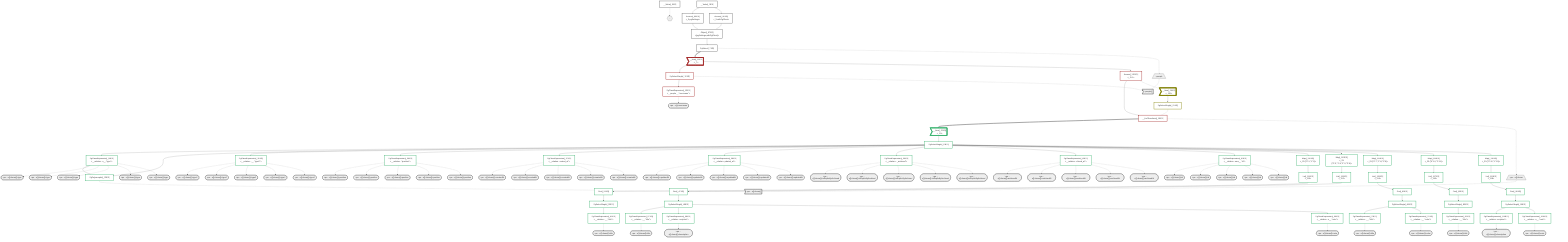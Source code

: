 graph TD
    classDef path fill:#eee,stroke:#000
    classDef plan fill:#fff,stroke-width:3px
    classDef itemplan fill:#fff,stroke-width:6px
    classDef sideeffectplan fill:#f00,stroke-width:6px

    %% subgraph fields
    P1{{"~"}}:::path
    P2[/">people"\]:::path
    P3>">people[]"]:::path
    P2 -.- P3
    P4([">pe…e[]>username"]):::path
    %% P3 -.-> P4
    P5[/">pe…e[]>items"\]:::path
    P6>">pe…e[]>items[]"]:::path
    P5 -.- P6
    P7([">pe…e[]>items[]>id"]):::path
    %% P6 -.-> P7
    P8([">pe…e[]>items[]>type"]):::path
    %% P6 -.-> P8
    P9([">pe…e[]>items[]>type2"]):::path
    %% P6 -.-> P9
    P10([">pe…e[]>items[]>position"]):::path
    %% P6 -.-> P10
    P11([">pe…e[]>items[]>createdAt"]):::path
    %% P6 -.-> P11
    P12([">pe…e[]>items[]>updatedAt"]):::path
    %% P6 -.-> P12
    P13([">pe…e[]>items[]>isExplicitlyArchived"]):::path
    %% P6 -.-> P13
    P14([">pe…e[]>items[]>archivedAt"]):::path
    %% P6 -.-> P14
    P15([">pe…e[]>items[]>title"]):::path
    %% P6 -.-> P15
    P16([">pe…e[]>items[]>id"]):::path
    %% P6 -.-> P16
    P17([">pe…e[]>items[]>type"]):::path
    %% P6 -.-> P17
    P18([">pe…e[]>items[]>type2"]):::path
    %% P6 -.-> P18
    P19([">pe…e[]>items[]>position"]):::path
    %% P6 -.-> P19
    P20([">pe…e[]>items[]>createdAt"]):::path
    %% P6 -.-> P20
    P21([">pe…e[]>items[]>updatedAt"]):::path
    %% P6 -.-> P21
    P22([">pe…e[]>items[]>isExplicitlyArchived"]):::path
    %% P6 -.-> P22
    P23([">pe…e[]>items[]>archivedAt"]):::path
    %% P6 -.-> P23
    P24([">pe…e[]>items[]>title"]):::path
    %% P6 -.-> P24
    P25([">pe…e[]>items[]>description"]):::path
    %% P6 -.-> P25
    P26([">pe…e[]>items[]>note"]):::path
    %% P6 -.-> P26
    P27([">pe…e[]>items[]>id"]):::path
    %% P6 -.-> P27
    P28([">pe…e[]>items[]>type"]):::path
    %% P6 -.-> P28
    P29([">pe…e[]>items[]>type2"]):::path
    %% P6 -.-> P29
    P30([">pe…e[]>items[]>position"]):::path
    %% P6 -.-> P30
    P31([">pe…e[]>items[]>createdAt"]):::path
    %% P6 -.-> P31
    P32([">pe…e[]>items[]>updatedAt"]):::path
    %% P6 -.-> P32
    P33([">pe…e[]>items[]>isExplicitlyArchived"]):::path
    %% P6 -.-> P33
    P34([">pe…e[]>items[]>archivedAt"]):::path
    %% P6 -.-> P34
    P35([">pe…e[]>items[]>title"]):::path
    %% P6 -.-> P35
    P36([">pe…e[]>items[]>color"]):::path
    %% P6 -.-> P36
    P37([">pe…e[]>items[]>id"]):::path
    %% P6 -.-> P37
    P38([">pe…e[]>items[]>type"]):::path
    %% P6 -.-> P38
    P39([">pe…e[]>items[]>type2"]):::path
    %% P6 -.-> P39
    P40([">pe…e[]>items[]>position"]):::path
    %% P6 -.-> P40
    P41([">pe…e[]>items[]>createdAt"]):::path
    %% P6 -.-> P41
    P42([">pe…e[]>items[]>updatedAt"]):::path
    %% P6 -.-> P42
    P43([">pe…e[]>items[]>isExplicitlyArchived"]):::path
    %% P6 -.-> P43
    P44([">pe…e[]>items[]>archivedAt"]):::path
    %% P6 -.-> P44
    P45([">pe…e[]>items[]>title"]):::path
    %% P6 -.-> P45
    P46([">pe…e[]>items[]>id"]):::path
    %% P6 -.-> P46
    P47([">pe…e[]>items[]>type"]):::path
    %% P6 -.-> P47
    P48([">pe…e[]>items[]>type2"]):::path
    %% P6 -.-> P48
    P49([">pe…e[]>items[]>position"]):::path
    %% P6 -.-> P49
    P50([">pe…e[]>items[]>createdAt"]):::path
    %% P6 -.-> P50
    P51([">pe…e[]>items[]>updatedAt"]):::path
    %% P6 -.-> P51
    P52([">pe…e[]>items[]>isExplicitlyArchived"]):::path
    %% P6 -.-> P52
    P53([">pe…e[]>items[]>archivedAt"]):::path
    %% P6 -.-> P53
    P54([">pe…e[]>items[]>description"]):::path
    %% P6 -.-> P54
    P55([">pe…e[]>items[]>note"]):::path
    %% P6 -.-> P55
    %% P3 -.-> P5
    %% P1 -.-> P2
    %% end

    %% define plans
    __Value_3["__Value[_3∈0]<br /><context>"]:::plan
    __Value_5["__Value[_5∈0]<br /><rootValue>"]:::plan
    PgSelect_7["PgSelect[_7∈0]<br /><people>"]:::plan
    __Item_11>"__Item[_11∈1]<br /><_7>"]:::itemplan
    PgSelectSingle_12["PgSelectSingle[_12∈1]<br /><people>"]:::plan
    PgClassExpression_13["PgClassExpression[_13∈1]<br /><__people__.#quot;username#quot;>"]:::plan
    __ListTransform_19["__ListTransform[_19∈1]<br /><each:_15>"]:::plan
    __Item_20>"__Item[_20∈2]<br /><_120>"]:::itemplan
    PgSelectSingle_21["PgSelectSingle[_21∈2]<br /><relational_items>"]:::plan
    __Item_22>"__Item[_22∈3]<br /><_19>"]:::itemplan
    PgSelectSingle_23["PgSelectSingle[_23∈3]<br /><relational_items>"]:::plan
    PgClassExpression_24["PgClassExpression[_24∈3]<br /><__relation...s__.#quot;type#quot;>"]:::plan
    PgPolymorphic_25["PgPolymorphic[_25∈3]"]:::plan
    First_31["First[_31∈3]"]:::plan
    PgSelectSingle_32["PgSelectSingle[_32∈3]<br /><relational_topics>"]:::plan
    PgClassExpression_35["PgClassExpression[_35∈3]<br /><__relation...__.#quot;type2#quot;>"]:::plan
    PgClassExpression_36["PgClassExpression[_36∈3]<br /><__relation...#quot;position#quot;>"]:::plan
    PgClassExpression_37["PgClassExpression[_37∈3]<br /><__relation...reated_at#quot;>"]:::plan
    PgClassExpression_38["PgClassExpression[_38∈3]<br /><__relation...pdated_at#quot;>"]:::plan
    PgClassExpression_39["PgClassExpression[_39∈3]<br /><__relation..._archived#quot;>"]:::plan
    PgClassExpression_40["PgClassExpression[_40∈3]<br /><__relation...chived_at#quot;>"]:::plan
    PgClassExpression_41["PgClassExpression[_41∈3]<br /><__relation...__.#quot;title#quot;>"]:::plan
    First_47["First[_47∈3]"]:::plan
    PgSelectSingle_48["PgSelectSingle[_48∈3]<br /><relational_posts>"]:::plan
    PgClassExpression_57["PgClassExpression[_57∈3]<br /><__relation...__.#quot;title#quot;>"]:::plan
    PgClassExpression_58["PgClassExpression[_58∈3]<br /><__relation...scription#quot;>"]:::plan
    PgClassExpression_59["PgClassExpression[_59∈3]<br /><__relation...s__.#quot;note#quot;>"]:::plan
    First_65["First[_65∈3]"]:::plan
    PgSelectSingle_66["PgSelectSingle[_66∈3]<br /><relational_dividers>"]:::plan
    PgClassExpression_75["PgClassExpression[_75∈3]<br /><__relation...__.#quot;title#quot;>"]:::plan
    PgClassExpression_76["PgClassExpression[_76∈3]<br /><__relation...__.#quot;color#quot;>"]:::plan
    First_82["First[_82∈3]"]:::plan
    PgSelectSingle_83["PgSelectSingle[_83∈3]<br /><relational_checklists>"]:::plan
    PgClassExpression_92["PgClassExpression[_92∈3]<br /><__relation...__.#quot;title#quot;>"]:::plan
    PgClassExpression_93["PgClassExpression[_93∈3]<br /><__relation...ems__.#quot;id#quot;>"]:::plan
    Access_95["Access[_95∈0]<br /><_3.pgSettings>"]:::plan
    Access_96["Access[_96∈0]<br /><_3.withPgClient>"]:::plan
    Object_97["Object[_97∈0]<br /><{pgSettings,withPgClient}>"]:::plan
    First_98["First[_98∈3]"]:::plan
    PgSelectSingle_99["PgSelectSingle[_99∈3]<br /><relational_checklist_items>"]:::plan
    PgClassExpression_108["PgClassExpression[_108∈3]<br /><__relation...scription#quot;>"]:::plan
    PgClassExpression_109["PgClassExpression[_109∈3]<br /><__relation...s__.#quot;note#quot;>"]:::plan
    Map_110["Map[_110∈3]<br /><_23:{#quot;0#quot;:1,#quot;1#quot;:2}>"]:::plan
    List_111["List[_111∈3]<br /><_110>"]:::plan
    Map_112["Map[_112∈3]<br /><_23:{#quot;0#quot;:3,#quot;1#quot;:4,#quot;2#quot;:5,#quot;3#quot;:6}>"]:::plan
    List_113["List[_113∈3]<br /><_112>"]:::plan
    Map_114["Map[_114∈3]<br /><_23:{#quot;0#quot;:7,#quot;1#quot;:8,#quot;2#quot;:9}>"]:::plan
    List_115["List[_115∈3]<br /><_114>"]:::plan
    Map_116["Map[_116∈3]<br /><_23:{#quot;0#quot;:10,#quot;1#quot;:11}>"]:::plan
    List_117["List[_117∈3]<br /><_116>"]:::plan
    Map_118["Map[_118∈3]<br /><_23:{#quot;0#quot;:12,#quot;1#quot;:13}>"]:::plan
    List_119["List[_119∈3]<br /><_118>"]:::plan
    Access_120["Access[_120∈1]<br /><_11.1>"]:::plan

    %% plan dependencies
    Object_97 --> PgSelect_7
    PgSelect_7 ==> __Item_11
    __Item_11 --> PgSelectSingle_12
    PgSelectSingle_12 --> PgClassExpression_13
    Access_120 --> __ListTransform_19
    PgSelectSingle_21 -.-> __ListTransform_19
    Access_120 -.-> __Item_20
    __Item_20 --> PgSelectSingle_21
    __ListTransform_19 ==> __Item_22
    __Item_22 --> PgSelectSingle_23
    PgSelectSingle_23 --> PgClassExpression_24
    PgSelectSingle_23 --> PgPolymorphic_25
    PgClassExpression_24 --> PgPolymorphic_25
    List_111 --> First_31
    First_31 --> PgSelectSingle_32
    PgSelectSingle_23 --> PgClassExpression_35
    PgSelectSingle_23 --> PgClassExpression_36
    PgSelectSingle_23 --> PgClassExpression_37
    PgSelectSingle_23 --> PgClassExpression_38
    PgSelectSingle_23 --> PgClassExpression_39
    PgSelectSingle_23 --> PgClassExpression_40
    PgSelectSingle_32 --> PgClassExpression_41
    List_113 --> First_47
    First_47 --> PgSelectSingle_48
    PgSelectSingle_48 --> PgClassExpression_57
    PgSelectSingle_48 --> PgClassExpression_58
    PgSelectSingle_48 --> PgClassExpression_59
    List_115 --> First_65
    First_65 --> PgSelectSingle_66
    PgSelectSingle_66 --> PgClassExpression_75
    PgSelectSingle_66 --> PgClassExpression_76
    List_117 --> First_82
    First_82 --> PgSelectSingle_83
    PgSelectSingle_83 --> PgClassExpression_92
    PgSelectSingle_23 --> PgClassExpression_93
    __Value_3 --> Access_95
    __Value_3 --> Access_96
    Access_95 --> Object_97
    Access_96 --> Object_97
    List_119 --> First_98
    First_98 --> PgSelectSingle_99
    PgSelectSingle_99 --> PgClassExpression_108
    PgSelectSingle_99 --> PgClassExpression_109
    PgSelectSingle_23 --> Map_110
    Map_110 --> List_111
    PgSelectSingle_23 --> Map_112
    Map_112 --> List_113
    PgSelectSingle_23 --> Map_114
    Map_114 --> List_115
    PgSelectSingle_23 --> Map_116
    Map_116 --> List_117
    PgSelectSingle_23 --> Map_118
    Map_118 --> List_119
    __Item_11 --> Access_120

    %% plan-to-path relationships
    __Value_5 -.-> P1
    PgSelect_7 -.-> P2
    PgSelectSingle_12 -.-> P3
    PgClassExpression_13 -.-> P4
    __ListTransform_19 -.-> P5
    PgPolymorphic_25 -.-> P6
    PgClassExpression_93 -.-> P7
    PgClassExpression_24 -.-> P8
    PgClassExpression_35 -.-> P9
    PgClassExpression_36 -.-> P10
    PgClassExpression_37 -.-> P11
    PgClassExpression_38 -.-> P12
    PgClassExpression_39 -.-> P13
    PgClassExpression_40 -.-> P14
    PgClassExpression_41 -.-> P15
    PgClassExpression_93 -.-> P16
    PgClassExpression_24 -.-> P17
    PgClassExpression_35 -.-> P18
    PgClassExpression_36 -.-> P19
    PgClassExpression_37 -.-> P20
    PgClassExpression_38 -.-> P21
    PgClassExpression_39 -.-> P22
    PgClassExpression_40 -.-> P23
    PgClassExpression_57 -.-> P24
    PgClassExpression_58 -.-> P25
    PgClassExpression_59 -.-> P26
    PgClassExpression_93 -.-> P27
    PgClassExpression_24 -.-> P28
    PgClassExpression_35 -.-> P29
    PgClassExpression_36 -.-> P30
    PgClassExpression_37 -.-> P31
    PgClassExpression_38 -.-> P32
    PgClassExpression_39 -.-> P33
    PgClassExpression_40 -.-> P34
    PgClassExpression_75 -.-> P35
    PgClassExpression_76 -.-> P36
    PgClassExpression_93 -.-> P37
    PgClassExpression_24 -.-> P38
    PgClassExpression_35 -.-> P39
    PgClassExpression_36 -.-> P40
    PgClassExpression_37 -.-> P41
    PgClassExpression_38 -.-> P42
    PgClassExpression_39 -.-> P43
    PgClassExpression_40 -.-> P44
    PgClassExpression_92 -.-> P45
    PgClassExpression_93 -.-> P46
    PgClassExpression_24 -.-> P47
    PgClassExpression_35 -.-> P48
    PgClassExpression_36 -.-> P49
    PgClassExpression_37 -.-> P50
    PgClassExpression_38 -.-> P51
    PgClassExpression_39 -.-> P52
    PgClassExpression_40 -.-> P53
    PgClassExpression_108 -.-> P54
    PgClassExpression_109 -.-> P55

    %% allocate buckets
    classDef bucket0 stroke:#696969
    class __Value_3,__Value_5,PgSelect_7,Access_95,Access_96,Object_97 bucket0
    classDef bucket1 stroke:#a52a2a
    class __Item_11,PgSelectSingle_12,PgClassExpression_13,__ListTransform_19,Access_120 bucket1
    classDef bucket2 stroke:#808000
    class __Item_20,PgSelectSingle_21 bucket2
    classDef bucket3 stroke:#3cb371
    class __Item_22,PgSelectSingle_23,PgClassExpression_24,PgPolymorphic_25,First_31,PgSelectSingle_32,PgClassExpression_35,PgClassExpression_36,PgClassExpression_37,PgClassExpression_38,PgClassExpression_39,PgClassExpression_40,PgClassExpression_41,First_47,PgSelectSingle_48,PgClassExpression_57,PgClassExpression_58,PgClassExpression_59,First_65,PgSelectSingle_66,PgClassExpression_75,PgClassExpression_76,First_82,PgSelectSingle_83,PgClassExpression_92,PgClassExpression_93,First_98,PgSelectSingle_99,PgClassExpression_108,PgClassExpression_109,Map_110,List_111,Map_112,List_113,Map_114,List_115,Map_116,List_117,Map_118,List_119 bucket3